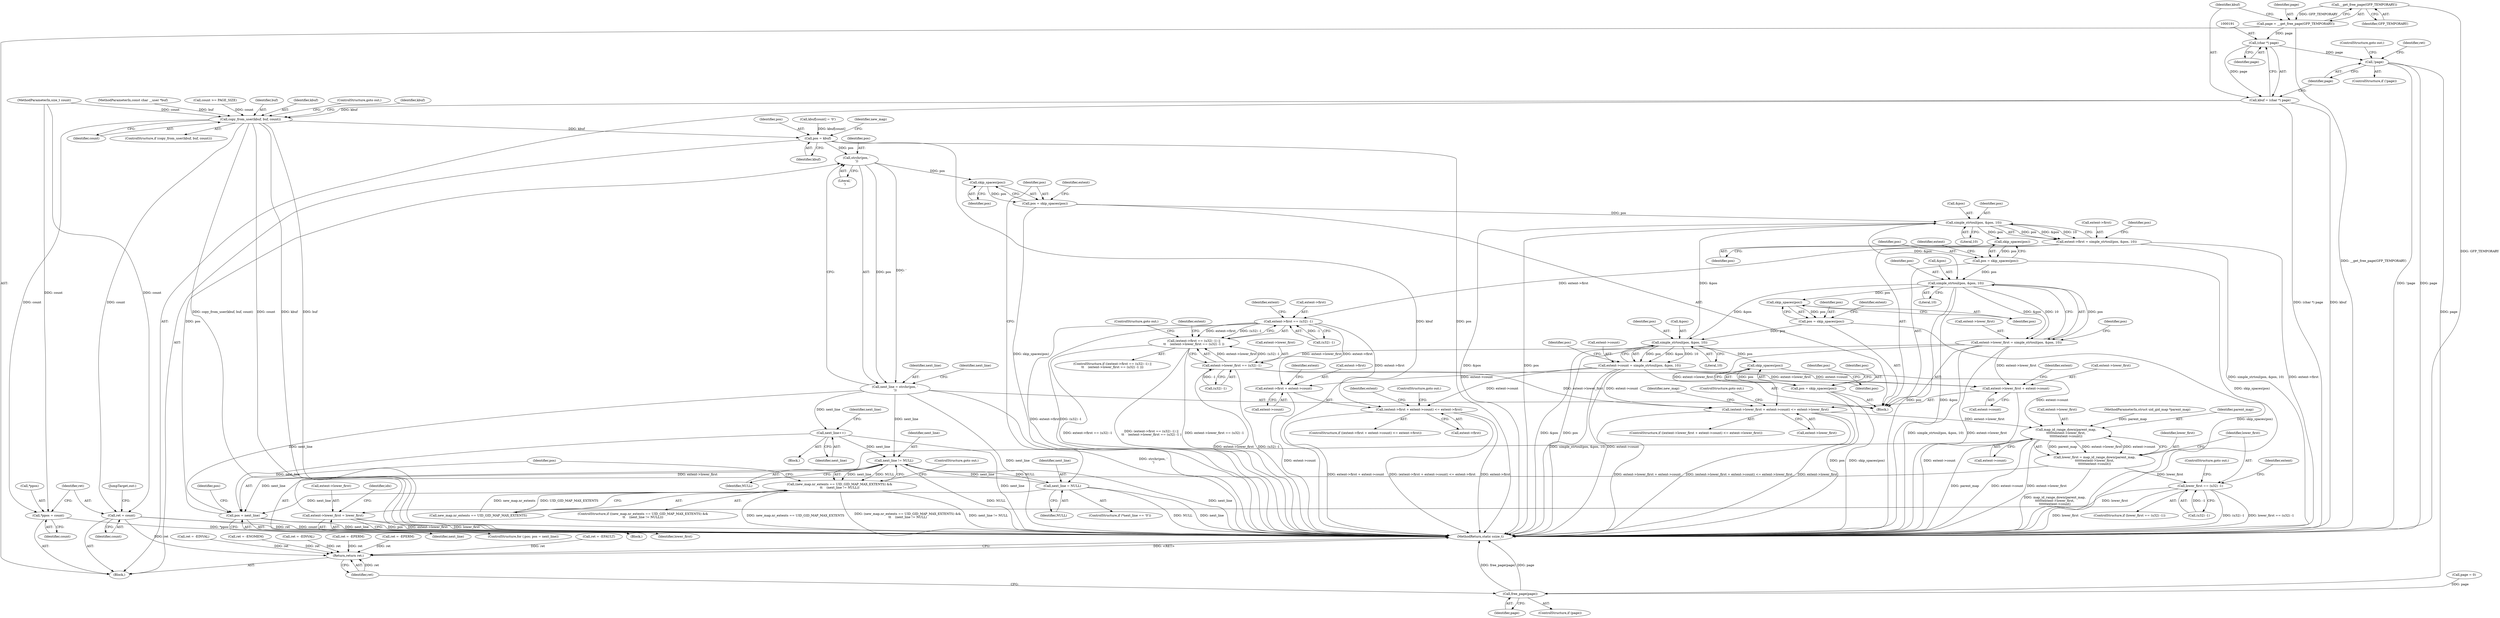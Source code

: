 digraph "0_linux_6708075f104c3c9b04b23336bb0366ca30c3931b@API" {
"1000186" [label="(Call,__get_free_page(GFP_TEMPORARY))"];
"1000184" [label="(Call,page = __get_free_page(GFP_TEMPORARY))"];
"1000190" [label="(Call,(char *) page)"];
"1000188" [label="(Call,kbuf = (char *) page)"];
"1000216" [label="(Call,copy_from_user(kbuf, buf, count))"];
"1000230" [label="(Call,pos = kbuf)"];
"1000256" [label="(Call,strchr(pos, '\n'))"];
"1000254" [label="(Call,next_line = strchr(pos, '\n'))"];
"1000240" [label="(Call,pos = next_line)"];
"1000266" [label="(Call,next_line++)"];
"1000408" [label="(Call,next_line != NULL)"];
"1000273" [label="(Call,next_line = NULL)"];
"1000402" [label="(Call,(new_map.nr_extents == UID_GID_MAP_MAX_EXTENTS) &&\n\t\t    (next_line != NULL))"];
"1000278" [label="(Call,skip_spaces(pos))"];
"1000276" [label="(Call,pos = skip_spaces(pos))"];
"1000284" [label="(Call,simple_strtoul(pos, &pos, 10))"];
"1000280" [label="(Call,extent->first = simple_strtoul(pos, &pos, 10))"];
"1000348" [label="(Call,extent->first == (u32) -1)"];
"1000347" [label="(Call,(extent->first == (u32) -1) ||\n\t\t    (extent->lower_first == (u32) -1 ))"];
"1000366" [label="(Call,(extent->first + extent->count) <= extent->first)"];
"1000367" [label="(Call,extent->first + extent->count)"];
"1000297" [label="(Call,skip_spaces(pos))"];
"1000295" [label="(Call,pos = skip_spaces(pos))"];
"1000303" [label="(Call,simple_strtoul(pos, &pos, 10))"];
"1000299" [label="(Call,extent->lower_first = simple_strtoul(pos, &pos, 10))"];
"1000356" [label="(Call,extent->lower_first == (u32) -1)"];
"1000379" [label="(Call,(extent->lower_first + extent->count) <= extent->lower_first)"];
"1000454" [label="(Call,map_id_range_down(parent_map,\n\t\t\t\t\t\textent->lower_first,\n\t\t\t\t\t\textent->count))"];
"1000452" [label="(Call,lower_first = map_id_range_down(parent_map,\n\t\t\t\t\t\textent->lower_first,\n\t\t\t\t\t\textent->count))"];
"1000463" [label="(Call,lower_first == (u32) -1)"];
"1000470" [label="(Call,extent->lower_first = lower_first)"];
"1000380" [label="(Call,extent->lower_first + extent->count)"];
"1000316" [label="(Call,skip_spaces(pos))"];
"1000314" [label="(Call,pos = skip_spaces(pos))"];
"1000322" [label="(Call,simple_strtoul(pos, &pos, 10))"];
"1000318" [label="(Call,extent->count = simple_strtoul(pos, &pos, 10))"];
"1000338" [label="(Call,skip_spaces(pos))"];
"1000336" [label="(Call,pos = skip_spaces(pos))"];
"1000500" [label="(Call,*ppos = count)"];
"1000504" [label="(Call,ret = count)"];
"1000515" [label="(Return,return ret;)"];
"1000194" [label="(Call,!page)"];
"1000513" [label="(Call,free_page(page))"];
"1000365" [label="(ControlStructure,if ((extent->first + extent->count) <= extent->first))"];
"1000189" [label="(Identifier,kbuf)"];
"1000326" [label="(Literal,10)"];
"1000382" [label="(Identifier,extent)"];
"1000274" [label="(Identifier,next_line)"];
"1000453" [label="(Identifier,lower_first)"];
"1000401" [label="(ControlStructure,if ((new_map.nr_extents == UID_GID_MAP_MAX_EXTENTS) &&\n\t\t    (next_line != NULL)))"];
"1000515" [label="(Return,return ret;)"];
"1000235" [label="(Identifier,new_map)"];
"1000243" [label="(Block,)"];
"1000464" [label="(Identifier,lower_first)"];
"1000469" [label="(ControlStructure,goto out;)"];
"1000197" [label="(Call,ret = -EINVAL)"];
"1000288" [label="(Literal,10)"];
"1000298" [label="(Identifier,pos)"];
"1000120" [label="(MethodParameterIn,const char __user *buf)"];
"1000402" [label="(Call,(new_map.nr_extents == UID_GID_MAP_MAX_EXTENTS) &&\n\t\t    (next_line != NULL))"];
"1000286" [label="(Call,&pos)"];
"1000371" [label="(Call,extent->count)"];
"1000375" [label="(Identifier,extent)"];
"1000295" [label="(Call,pos = skip_spaces(pos))"];
"1000180" [label="(Call,ret = -ENOMEM)"];
"1000506" [label="(Identifier,count)"];
"1000293" [label="(Identifier,pos)"];
"1000207" [label="(Call,count >= PAGE_SIZE)"];
"1000514" [label="(Identifier,page)"];
"1000230" [label="(Call,pos = kbuf)"];
"1000500" [label="(Call,*ppos = count)"];
"1000304" [label="(Identifier,pos)"];
"1000254" [label="(Call,next_line = strchr(pos, '\n'))"];
"1000187" [label="(Identifier,GFP_TEMPORARY)"];
"1000377" [label="(ControlStructure,goto out;)"];
"1000470" [label="(Call,extent->lower_first = lower_first)"];
"1000505" [label="(Identifier,ret)"];
"1000352" [label="(Call,(u32) -1)"];
"1000360" [label="(Call,(u32) -1)"];
"1000218" [label="(Identifier,buf)"];
"1000336" [label="(Call,pos = skip_spaces(pos))"];
"1000403" [label="(Call,new_map.nr_extents == UID_GID_MAP_MAX_EXTENTS)"];
"1000271" [label="(Identifier,next_line)"];
"1000330" [label="(Identifier,pos)"];
"1000314" [label="(Call,pos = skip_spaces(pos))"];
"1000517" [label="(MethodReturn,static ssize_t)"];
"1000188" [label="(Call,kbuf = (char *) page)"];
"1000285" [label="(Identifier,pos)"];
"1000226" [label="(Call,ret = -EINVAL)"];
"1000307" [label="(Literal,10)"];
"1000277" [label="(Identifier,pos)"];
"1000504" [label="(Call,ret = count)"];
"1000125" [label="(MethodParameterIn,struct uid_gid_map *parent_map)"];
"1000455" [label="(Identifier,parent_map)"];
"1000513" [label="(Call,free_page(page))"];
"1000454" [label="(Call,map_id_range_down(parent_map,\n\t\t\t\t\t\textent->lower_first,\n\t\t\t\t\t\textent->count))"];
"1000232" [label="(Identifier,kbuf)"];
"1000297" [label="(Call,skip_spaces(pos))"];
"1000356" [label="(Call,extent->lower_first == (u32) -1)"];
"1000266" [label="(Call,next_line++)"];
"1000275" [label="(Identifier,NULL)"];
"1000256" [label="(Call,strchr(pos, '\n'))"];
"1000319" [label="(Call,extent->count)"];
"1000255" [label="(Identifier,next_line)"];
"1000323" [label="(Identifier,pos)"];
"1000346" [label="(ControlStructure,if ((extent->first == (u32) -1) ||\n\t\t    (extent->lower_first == (u32) -1 )))"];
"1000322" [label="(Call,simple_strtoul(pos, &pos, 10))"];
"1000459" [label="(Call,extent->count)"];
"1000216" [label="(Call,copy_from_user(kbuf, buf, count))"];
"1000349" [label="(Call,extent->first)"];
"1000366" [label="(Call,(extent->first + extent->count) <= extent->first)"];
"1000238" [label="(ControlStructure,for (;pos; pos = next_line))"];
"1000231" [label="(Identifier,pos)"];
"1000217" [label="(Identifier,kbuf)"];
"1000280" [label="(Call,extent->first = simple_strtoul(pos, &pos, 10))"];
"1000357" [label="(Call,extent->lower_first)"];
"1000160" [label="(Call,ret = -EPERM)"];
"1000126" [label="(Block,)"];
"1000474" [label="(Identifier,lower_first)"];
"1000324" [label="(Call,&pos)"];
"1000268" [label="(ControlStructure,if (*next_line == '\0'))"];
"1000184" [label="(Call,page = __get_free_page(GFP_TEMPORARY))"];
"1000312" [label="(Identifier,pos)"];
"1000463" [label="(Call,lower_first == (u32) -1)"];
"1000507" [label="(JumpTarget,out:)"];
"1000279" [label="(Identifier,pos)"];
"1000368" [label="(Call,extent->first)"];
"1000221" [label="(Call,kbuf[count] = '\0')"];
"1000299" [label="(Call,extent->lower_first = simple_strtoul(pos, &pos, 10))"];
"1000315" [label="(Identifier,pos)"];
"1000380" [label="(Call,extent->lower_first + extent->count)"];
"1000240" [label="(Call,pos = next_line)"];
"1000193" [label="(ControlStructure,if (!page))"];
"1000276" [label="(Call,pos = skip_spaces(pos))"];
"1000379" [label="(Call,(extent->lower_first + extent->count) <= extent->lower_first)"];
"1000300" [label="(Call,extent->lower_first)"];
"1000387" [label="(Call,extent->lower_first)"];
"1000511" [label="(ControlStructure,if (page))"];
"1000190" [label="(Call,(char *) page)"];
"1000411" [label="(ControlStructure,goto out;)"];
"1000516" [label="(Identifier,ret)"];
"1000186" [label="(Call,__get_free_page(GFP_TEMPORARY))"];
"1000408" [label="(Call,next_line != NULL)"];
"1000320" [label="(Identifier,extent)"];
"1000257" [label="(Identifier,pos)"];
"1000419" [label="(Call,ret = -EPERM)"];
"1000211" [label="(Call,ret = -EFAULT)"];
"1000241" [label="(Identifier,pos)"];
"1000198" [label="(Identifier,ret)"];
"1000239" [label="(Identifier,pos)"];
"1000192" [label="(Identifier,page)"];
"1000195" [label="(Identifier,page)"];
"1000348" [label="(Call,extent->first == (u32) -1)"];
"1000317" [label="(Identifier,pos)"];
"1000442" [label="(Block,)"];
"1000185" [label="(Identifier,page)"];
"1000364" [label="(ControlStructure,goto out;)"];
"1000501" [label="(Call,*ppos)"];
"1000296" [label="(Identifier,pos)"];
"1000316" [label="(Call,skip_spaces(pos))"];
"1000462" [label="(ControlStructure,if (lower_first == (u32) -1))"];
"1000338" [label="(Call,skip_spaces(pos))"];
"1000146" [label="(Call,page = 0)"];
"1000305" [label="(Call,&pos)"];
"1000452" [label="(Call,lower_first = map_id_range_down(parent_map,\n\t\t\t\t\t\textent->lower_first,\n\t\t\t\t\t\textent->count))"];
"1000503" [label="(Identifier,count)"];
"1000456" [label="(Call,extent->lower_first)"];
"1000343" [label="(Identifier,pos)"];
"1000471" [label="(Call,extent->lower_first)"];
"1000220" [label="(ControlStructure,goto out;)"];
"1000394" [label="(Identifier,new_map)"];
"1000219" [label="(Identifier,count)"];
"1000410" [label="(Identifier,NULL)"];
"1000267" [label="(Identifier,next_line)"];
"1000465" [label="(Call,(u32) -1)"];
"1000223" [label="(Identifier,kbuf)"];
"1000303" [label="(Call,simple_strtoul(pos, &pos, 10))"];
"1000278" [label="(Call,skip_spaces(pos))"];
"1000242" [label="(Identifier,next_line)"];
"1000347" [label="(Call,(extent->first == (u32) -1) ||\n\t\t    (extent->lower_first == (u32) -1 ))"];
"1000194" [label="(Call,!page)"];
"1000196" [label="(ControlStructure,goto out;)"];
"1000369" [label="(Identifier,extent)"];
"1000284" [label="(Call,simple_strtoul(pos, &pos, 10))"];
"1000258" [label="(Literal,'\n')"];
"1000260" [label="(Identifier,next_line)"];
"1000388" [label="(Identifier,extent)"];
"1000301" [label="(Identifier,extent)"];
"1000318" [label="(Call,extent->count = simple_strtoul(pos, &pos, 10))"];
"1000281" [label="(Call,extent->first)"];
"1000390" [label="(ControlStructure,goto out;)"];
"1000441" [label="(Identifier,idx)"];
"1000367" [label="(Call,extent->first + extent->count)"];
"1000282" [label="(Identifier,extent)"];
"1000339" [label="(Identifier,pos)"];
"1000273" [label="(Call,next_line = NULL)"];
"1000378" [label="(ControlStructure,if ((extent->lower_first + extent->count) <= extent->lower_first))"];
"1000358" [label="(Identifier,extent)"];
"1000472" [label="(Identifier,extent)"];
"1000337" [label="(Identifier,pos)"];
"1000261" [label="(Block,)"];
"1000381" [label="(Call,extent->lower_first)"];
"1000384" [label="(Call,extent->count)"];
"1000409" [label="(Identifier,next_line)"];
"1000215" [label="(ControlStructure,if (copy_from_user(kbuf, buf, count)))"];
"1000374" [label="(Call,extent->first)"];
"1000121" [label="(MethodParameterIn,size_t count)"];
"1000186" -> "1000184"  [label="AST: "];
"1000186" -> "1000187"  [label="CFG: "];
"1000187" -> "1000186"  [label="AST: "];
"1000184" -> "1000186"  [label="CFG: "];
"1000186" -> "1000517"  [label="DDG: GFP_TEMPORARY"];
"1000186" -> "1000184"  [label="DDG: GFP_TEMPORARY"];
"1000184" -> "1000126"  [label="AST: "];
"1000185" -> "1000184"  [label="AST: "];
"1000189" -> "1000184"  [label="CFG: "];
"1000184" -> "1000517"  [label="DDG: __get_free_page(GFP_TEMPORARY)"];
"1000184" -> "1000190"  [label="DDG: page"];
"1000190" -> "1000188"  [label="AST: "];
"1000190" -> "1000192"  [label="CFG: "];
"1000191" -> "1000190"  [label="AST: "];
"1000192" -> "1000190"  [label="AST: "];
"1000188" -> "1000190"  [label="CFG: "];
"1000190" -> "1000188"  [label="DDG: page"];
"1000190" -> "1000194"  [label="DDG: page"];
"1000188" -> "1000126"  [label="AST: "];
"1000189" -> "1000188"  [label="AST: "];
"1000195" -> "1000188"  [label="CFG: "];
"1000188" -> "1000517"  [label="DDG: (char *) page"];
"1000188" -> "1000517"  [label="DDG: kbuf"];
"1000188" -> "1000216"  [label="DDG: kbuf"];
"1000216" -> "1000215"  [label="AST: "];
"1000216" -> "1000219"  [label="CFG: "];
"1000217" -> "1000216"  [label="AST: "];
"1000218" -> "1000216"  [label="AST: "];
"1000219" -> "1000216"  [label="AST: "];
"1000220" -> "1000216"  [label="CFG: "];
"1000223" -> "1000216"  [label="CFG: "];
"1000216" -> "1000517"  [label="DDG: copy_from_user(kbuf, buf, count)"];
"1000216" -> "1000517"  [label="DDG: count"];
"1000216" -> "1000517"  [label="DDG: kbuf"];
"1000216" -> "1000517"  [label="DDG: buf"];
"1000120" -> "1000216"  [label="DDG: buf"];
"1000207" -> "1000216"  [label="DDG: count"];
"1000121" -> "1000216"  [label="DDG: count"];
"1000216" -> "1000230"  [label="DDG: kbuf"];
"1000216" -> "1000500"  [label="DDG: count"];
"1000216" -> "1000504"  [label="DDG: count"];
"1000230" -> "1000126"  [label="AST: "];
"1000230" -> "1000232"  [label="CFG: "];
"1000231" -> "1000230"  [label="AST: "];
"1000232" -> "1000230"  [label="AST: "];
"1000235" -> "1000230"  [label="CFG: "];
"1000230" -> "1000517"  [label="DDG: pos"];
"1000230" -> "1000517"  [label="DDG: kbuf"];
"1000221" -> "1000230"  [label="DDG: kbuf[count]"];
"1000230" -> "1000256"  [label="DDG: pos"];
"1000256" -> "1000254"  [label="AST: "];
"1000256" -> "1000258"  [label="CFG: "];
"1000257" -> "1000256"  [label="AST: "];
"1000258" -> "1000256"  [label="AST: "];
"1000254" -> "1000256"  [label="CFG: "];
"1000256" -> "1000254"  [label="DDG: pos"];
"1000256" -> "1000254"  [label="DDG: '\n'"];
"1000240" -> "1000256"  [label="DDG: pos"];
"1000256" -> "1000278"  [label="DDG: pos"];
"1000254" -> "1000243"  [label="AST: "];
"1000255" -> "1000254"  [label="AST: "];
"1000260" -> "1000254"  [label="CFG: "];
"1000254" -> "1000517"  [label="DDG: next_line"];
"1000254" -> "1000517"  [label="DDG: strchr(pos, '\n')"];
"1000254" -> "1000240"  [label="DDG: next_line"];
"1000254" -> "1000266"  [label="DDG: next_line"];
"1000254" -> "1000408"  [label="DDG: next_line"];
"1000240" -> "1000238"  [label="AST: "];
"1000240" -> "1000242"  [label="CFG: "];
"1000241" -> "1000240"  [label="AST: "];
"1000242" -> "1000240"  [label="AST: "];
"1000239" -> "1000240"  [label="CFG: "];
"1000240" -> "1000517"  [label="DDG: next_line"];
"1000240" -> "1000517"  [label="DDG: pos"];
"1000408" -> "1000240"  [label="DDG: next_line"];
"1000266" -> "1000240"  [label="DDG: next_line"];
"1000273" -> "1000240"  [label="DDG: next_line"];
"1000266" -> "1000261"  [label="AST: "];
"1000266" -> "1000267"  [label="CFG: "];
"1000267" -> "1000266"  [label="AST: "];
"1000271" -> "1000266"  [label="CFG: "];
"1000266" -> "1000517"  [label="DDG: next_line"];
"1000266" -> "1000408"  [label="DDG: next_line"];
"1000408" -> "1000402"  [label="AST: "];
"1000408" -> "1000410"  [label="CFG: "];
"1000409" -> "1000408"  [label="AST: "];
"1000410" -> "1000408"  [label="AST: "];
"1000402" -> "1000408"  [label="CFG: "];
"1000408" -> "1000517"  [label="DDG: next_line"];
"1000408" -> "1000517"  [label="DDG: NULL"];
"1000408" -> "1000273"  [label="DDG: NULL"];
"1000408" -> "1000402"  [label="DDG: next_line"];
"1000408" -> "1000402"  [label="DDG: NULL"];
"1000273" -> "1000408"  [label="DDG: next_line"];
"1000273" -> "1000268"  [label="AST: "];
"1000273" -> "1000275"  [label="CFG: "];
"1000274" -> "1000273"  [label="AST: "];
"1000275" -> "1000273"  [label="AST: "];
"1000277" -> "1000273"  [label="CFG: "];
"1000273" -> "1000517"  [label="DDG: NULL"];
"1000273" -> "1000517"  [label="DDG: next_line"];
"1000402" -> "1000401"  [label="AST: "];
"1000402" -> "1000403"  [label="CFG: "];
"1000403" -> "1000402"  [label="AST: "];
"1000411" -> "1000402"  [label="CFG: "];
"1000241" -> "1000402"  [label="CFG: "];
"1000402" -> "1000517"  [label="DDG: (new_map.nr_extents == UID_GID_MAP_MAX_EXTENTS) &&\n\t\t    (next_line != NULL)"];
"1000402" -> "1000517"  [label="DDG: next_line != NULL"];
"1000402" -> "1000517"  [label="DDG: new_map.nr_extents == UID_GID_MAP_MAX_EXTENTS"];
"1000403" -> "1000402"  [label="DDG: new_map.nr_extents"];
"1000403" -> "1000402"  [label="DDG: UID_GID_MAP_MAX_EXTENTS"];
"1000278" -> "1000276"  [label="AST: "];
"1000278" -> "1000279"  [label="CFG: "];
"1000279" -> "1000278"  [label="AST: "];
"1000276" -> "1000278"  [label="CFG: "];
"1000278" -> "1000276"  [label="DDG: pos"];
"1000276" -> "1000243"  [label="AST: "];
"1000277" -> "1000276"  [label="AST: "];
"1000282" -> "1000276"  [label="CFG: "];
"1000276" -> "1000517"  [label="DDG: skip_spaces(pos)"];
"1000276" -> "1000284"  [label="DDG: pos"];
"1000284" -> "1000280"  [label="AST: "];
"1000284" -> "1000288"  [label="CFG: "];
"1000285" -> "1000284"  [label="AST: "];
"1000286" -> "1000284"  [label="AST: "];
"1000288" -> "1000284"  [label="AST: "];
"1000280" -> "1000284"  [label="CFG: "];
"1000284" -> "1000517"  [label="DDG: &pos"];
"1000284" -> "1000517"  [label="DDG: pos"];
"1000284" -> "1000280"  [label="DDG: pos"];
"1000284" -> "1000280"  [label="DDG: &pos"];
"1000284" -> "1000280"  [label="DDG: 10"];
"1000322" -> "1000284"  [label="DDG: &pos"];
"1000284" -> "1000297"  [label="DDG: pos"];
"1000284" -> "1000303"  [label="DDG: &pos"];
"1000280" -> "1000243"  [label="AST: "];
"1000281" -> "1000280"  [label="AST: "];
"1000293" -> "1000280"  [label="CFG: "];
"1000280" -> "1000517"  [label="DDG: simple_strtoul(pos, &pos, 10)"];
"1000280" -> "1000517"  [label="DDG: extent->first"];
"1000280" -> "1000348"  [label="DDG: extent->first"];
"1000348" -> "1000347"  [label="AST: "];
"1000348" -> "1000352"  [label="CFG: "];
"1000349" -> "1000348"  [label="AST: "];
"1000352" -> "1000348"  [label="AST: "];
"1000358" -> "1000348"  [label="CFG: "];
"1000347" -> "1000348"  [label="CFG: "];
"1000348" -> "1000517"  [label="DDG: extent->first"];
"1000348" -> "1000517"  [label="DDG: (u32) -1"];
"1000348" -> "1000347"  [label="DDG: extent->first"];
"1000348" -> "1000347"  [label="DDG: (u32) -1"];
"1000352" -> "1000348"  [label="DDG: -1"];
"1000348" -> "1000366"  [label="DDG: extent->first"];
"1000348" -> "1000367"  [label="DDG: extent->first"];
"1000347" -> "1000346"  [label="AST: "];
"1000347" -> "1000356"  [label="CFG: "];
"1000356" -> "1000347"  [label="AST: "];
"1000364" -> "1000347"  [label="CFG: "];
"1000369" -> "1000347"  [label="CFG: "];
"1000347" -> "1000517"  [label="DDG: extent->lower_first == (u32) -1"];
"1000347" -> "1000517"  [label="DDG: extent->first == (u32) -1"];
"1000347" -> "1000517"  [label="DDG: (extent->first == (u32) -1) ||\n\t\t    (extent->lower_first == (u32) -1 )"];
"1000356" -> "1000347"  [label="DDG: extent->lower_first"];
"1000356" -> "1000347"  [label="DDG: (u32) -1"];
"1000366" -> "1000365"  [label="AST: "];
"1000366" -> "1000374"  [label="CFG: "];
"1000367" -> "1000366"  [label="AST: "];
"1000374" -> "1000366"  [label="AST: "];
"1000377" -> "1000366"  [label="CFG: "];
"1000382" -> "1000366"  [label="CFG: "];
"1000366" -> "1000517"  [label="DDG: extent->first + extent->count"];
"1000366" -> "1000517"  [label="DDG: (extent->first + extent->count) <= extent->first"];
"1000366" -> "1000517"  [label="DDG: extent->first"];
"1000318" -> "1000366"  [label="DDG: extent->count"];
"1000367" -> "1000371"  [label="CFG: "];
"1000368" -> "1000367"  [label="AST: "];
"1000371" -> "1000367"  [label="AST: "];
"1000375" -> "1000367"  [label="CFG: "];
"1000367" -> "1000517"  [label="DDG: extent->count"];
"1000318" -> "1000367"  [label="DDG: extent->count"];
"1000297" -> "1000295"  [label="AST: "];
"1000297" -> "1000298"  [label="CFG: "];
"1000298" -> "1000297"  [label="AST: "];
"1000295" -> "1000297"  [label="CFG: "];
"1000297" -> "1000295"  [label="DDG: pos"];
"1000295" -> "1000243"  [label="AST: "];
"1000296" -> "1000295"  [label="AST: "];
"1000301" -> "1000295"  [label="CFG: "];
"1000295" -> "1000517"  [label="DDG: skip_spaces(pos)"];
"1000295" -> "1000303"  [label="DDG: pos"];
"1000303" -> "1000299"  [label="AST: "];
"1000303" -> "1000307"  [label="CFG: "];
"1000304" -> "1000303"  [label="AST: "];
"1000305" -> "1000303"  [label="AST: "];
"1000307" -> "1000303"  [label="AST: "];
"1000299" -> "1000303"  [label="CFG: "];
"1000303" -> "1000517"  [label="DDG: pos"];
"1000303" -> "1000517"  [label="DDG: &pos"];
"1000303" -> "1000299"  [label="DDG: pos"];
"1000303" -> "1000299"  [label="DDG: &pos"];
"1000303" -> "1000299"  [label="DDG: 10"];
"1000303" -> "1000316"  [label="DDG: pos"];
"1000303" -> "1000322"  [label="DDG: &pos"];
"1000299" -> "1000243"  [label="AST: "];
"1000300" -> "1000299"  [label="AST: "];
"1000312" -> "1000299"  [label="CFG: "];
"1000299" -> "1000517"  [label="DDG: simple_strtoul(pos, &pos, 10)"];
"1000299" -> "1000517"  [label="DDG: extent->lower_first"];
"1000299" -> "1000356"  [label="DDG: extent->lower_first"];
"1000299" -> "1000379"  [label="DDG: extent->lower_first"];
"1000299" -> "1000380"  [label="DDG: extent->lower_first"];
"1000356" -> "1000360"  [label="CFG: "];
"1000357" -> "1000356"  [label="AST: "];
"1000360" -> "1000356"  [label="AST: "];
"1000356" -> "1000517"  [label="DDG: extent->lower_first"];
"1000356" -> "1000517"  [label="DDG: (u32) -1"];
"1000360" -> "1000356"  [label="DDG: -1"];
"1000356" -> "1000379"  [label="DDG: extent->lower_first"];
"1000356" -> "1000380"  [label="DDG: extent->lower_first"];
"1000379" -> "1000378"  [label="AST: "];
"1000379" -> "1000387"  [label="CFG: "];
"1000380" -> "1000379"  [label="AST: "];
"1000387" -> "1000379"  [label="AST: "];
"1000390" -> "1000379"  [label="CFG: "];
"1000394" -> "1000379"  [label="CFG: "];
"1000379" -> "1000517"  [label="DDG: extent->lower_first + extent->count"];
"1000379" -> "1000517"  [label="DDG: (extent->lower_first + extent->count) <= extent->lower_first"];
"1000379" -> "1000517"  [label="DDG: extent->lower_first"];
"1000318" -> "1000379"  [label="DDG: extent->count"];
"1000379" -> "1000454"  [label="DDG: extent->lower_first"];
"1000454" -> "1000452"  [label="AST: "];
"1000454" -> "1000459"  [label="CFG: "];
"1000455" -> "1000454"  [label="AST: "];
"1000456" -> "1000454"  [label="AST: "];
"1000459" -> "1000454"  [label="AST: "];
"1000452" -> "1000454"  [label="CFG: "];
"1000454" -> "1000517"  [label="DDG: parent_map"];
"1000454" -> "1000517"  [label="DDG: extent->count"];
"1000454" -> "1000517"  [label="DDG: extent->lower_first"];
"1000454" -> "1000452"  [label="DDG: parent_map"];
"1000454" -> "1000452"  [label="DDG: extent->lower_first"];
"1000454" -> "1000452"  [label="DDG: extent->count"];
"1000125" -> "1000454"  [label="DDG: parent_map"];
"1000470" -> "1000454"  [label="DDG: extent->lower_first"];
"1000318" -> "1000454"  [label="DDG: extent->count"];
"1000452" -> "1000442"  [label="AST: "];
"1000453" -> "1000452"  [label="AST: "];
"1000464" -> "1000452"  [label="CFG: "];
"1000452" -> "1000517"  [label="DDG: map_id_range_down(parent_map,\n\t\t\t\t\t\textent->lower_first,\n\t\t\t\t\t\textent->count)"];
"1000452" -> "1000463"  [label="DDG: lower_first"];
"1000463" -> "1000462"  [label="AST: "];
"1000463" -> "1000465"  [label="CFG: "];
"1000464" -> "1000463"  [label="AST: "];
"1000465" -> "1000463"  [label="AST: "];
"1000469" -> "1000463"  [label="CFG: "];
"1000472" -> "1000463"  [label="CFG: "];
"1000463" -> "1000517"  [label="DDG: (u32) -1"];
"1000463" -> "1000517"  [label="DDG: lower_first == (u32) -1"];
"1000463" -> "1000517"  [label="DDG: lower_first"];
"1000465" -> "1000463"  [label="DDG: -1"];
"1000463" -> "1000470"  [label="DDG: lower_first"];
"1000470" -> "1000442"  [label="AST: "];
"1000470" -> "1000474"  [label="CFG: "];
"1000471" -> "1000470"  [label="AST: "];
"1000474" -> "1000470"  [label="AST: "];
"1000441" -> "1000470"  [label="CFG: "];
"1000470" -> "1000517"  [label="DDG: lower_first"];
"1000470" -> "1000517"  [label="DDG: extent->lower_first"];
"1000380" -> "1000384"  [label="CFG: "];
"1000381" -> "1000380"  [label="AST: "];
"1000384" -> "1000380"  [label="AST: "];
"1000388" -> "1000380"  [label="CFG: "];
"1000380" -> "1000517"  [label="DDG: extent->count"];
"1000318" -> "1000380"  [label="DDG: extent->count"];
"1000316" -> "1000314"  [label="AST: "];
"1000316" -> "1000317"  [label="CFG: "];
"1000317" -> "1000316"  [label="AST: "];
"1000314" -> "1000316"  [label="CFG: "];
"1000316" -> "1000314"  [label="DDG: pos"];
"1000314" -> "1000243"  [label="AST: "];
"1000315" -> "1000314"  [label="AST: "];
"1000320" -> "1000314"  [label="CFG: "];
"1000314" -> "1000517"  [label="DDG: skip_spaces(pos)"];
"1000314" -> "1000322"  [label="DDG: pos"];
"1000322" -> "1000318"  [label="AST: "];
"1000322" -> "1000326"  [label="CFG: "];
"1000323" -> "1000322"  [label="AST: "];
"1000324" -> "1000322"  [label="AST: "];
"1000326" -> "1000322"  [label="AST: "];
"1000318" -> "1000322"  [label="CFG: "];
"1000322" -> "1000517"  [label="DDG: &pos"];
"1000322" -> "1000517"  [label="DDG: pos"];
"1000322" -> "1000318"  [label="DDG: pos"];
"1000322" -> "1000318"  [label="DDG: &pos"];
"1000322" -> "1000318"  [label="DDG: 10"];
"1000322" -> "1000338"  [label="DDG: pos"];
"1000318" -> "1000243"  [label="AST: "];
"1000319" -> "1000318"  [label="AST: "];
"1000330" -> "1000318"  [label="CFG: "];
"1000318" -> "1000517"  [label="DDG: extent->count"];
"1000318" -> "1000517"  [label="DDG: simple_strtoul(pos, &pos, 10)"];
"1000338" -> "1000336"  [label="AST: "];
"1000338" -> "1000339"  [label="CFG: "];
"1000339" -> "1000338"  [label="AST: "];
"1000336" -> "1000338"  [label="CFG: "];
"1000338" -> "1000336"  [label="DDG: pos"];
"1000336" -> "1000243"  [label="AST: "];
"1000337" -> "1000336"  [label="AST: "];
"1000343" -> "1000336"  [label="CFG: "];
"1000336" -> "1000517"  [label="DDG: skip_spaces(pos)"];
"1000336" -> "1000517"  [label="DDG: pos"];
"1000500" -> "1000126"  [label="AST: "];
"1000500" -> "1000503"  [label="CFG: "];
"1000501" -> "1000500"  [label="AST: "];
"1000503" -> "1000500"  [label="AST: "];
"1000505" -> "1000500"  [label="CFG: "];
"1000500" -> "1000517"  [label="DDG: *ppos"];
"1000121" -> "1000500"  [label="DDG: count"];
"1000504" -> "1000126"  [label="AST: "];
"1000504" -> "1000506"  [label="CFG: "];
"1000505" -> "1000504"  [label="AST: "];
"1000506" -> "1000504"  [label="AST: "];
"1000507" -> "1000504"  [label="CFG: "];
"1000504" -> "1000517"  [label="DDG: count"];
"1000504" -> "1000517"  [label="DDG: ret"];
"1000121" -> "1000504"  [label="DDG: count"];
"1000504" -> "1000515"  [label="DDG: ret"];
"1000515" -> "1000126"  [label="AST: "];
"1000515" -> "1000516"  [label="CFG: "];
"1000516" -> "1000515"  [label="AST: "];
"1000517" -> "1000515"  [label="CFG: "];
"1000515" -> "1000517"  [label="DDG: <RET>"];
"1000516" -> "1000515"  [label="DDG: ret"];
"1000226" -> "1000515"  [label="DDG: ret"];
"1000419" -> "1000515"  [label="DDG: ret"];
"1000180" -> "1000515"  [label="DDG: ret"];
"1000211" -> "1000515"  [label="DDG: ret"];
"1000160" -> "1000515"  [label="DDG: ret"];
"1000197" -> "1000515"  [label="DDG: ret"];
"1000194" -> "1000193"  [label="AST: "];
"1000194" -> "1000195"  [label="CFG: "];
"1000195" -> "1000194"  [label="AST: "];
"1000196" -> "1000194"  [label="CFG: "];
"1000198" -> "1000194"  [label="CFG: "];
"1000194" -> "1000517"  [label="DDG: !page"];
"1000194" -> "1000517"  [label="DDG: page"];
"1000194" -> "1000513"  [label="DDG: page"];
"1000513" -> "1000511"  [label="AST: "];
"1000513" -> "1000514"  [label="CFG: "];
"1000514" -> "1000513"  [label="AST: "];
"1000516" -> "1000513"  [label="CFG: "];
"1000513" -> "1000517"  [label="DDG: free_page(page)"];
"1000513" -> "1000517"  [label="DDG: page"];
"1000146" -> "1000513"  [label="DDG: page"];
}
